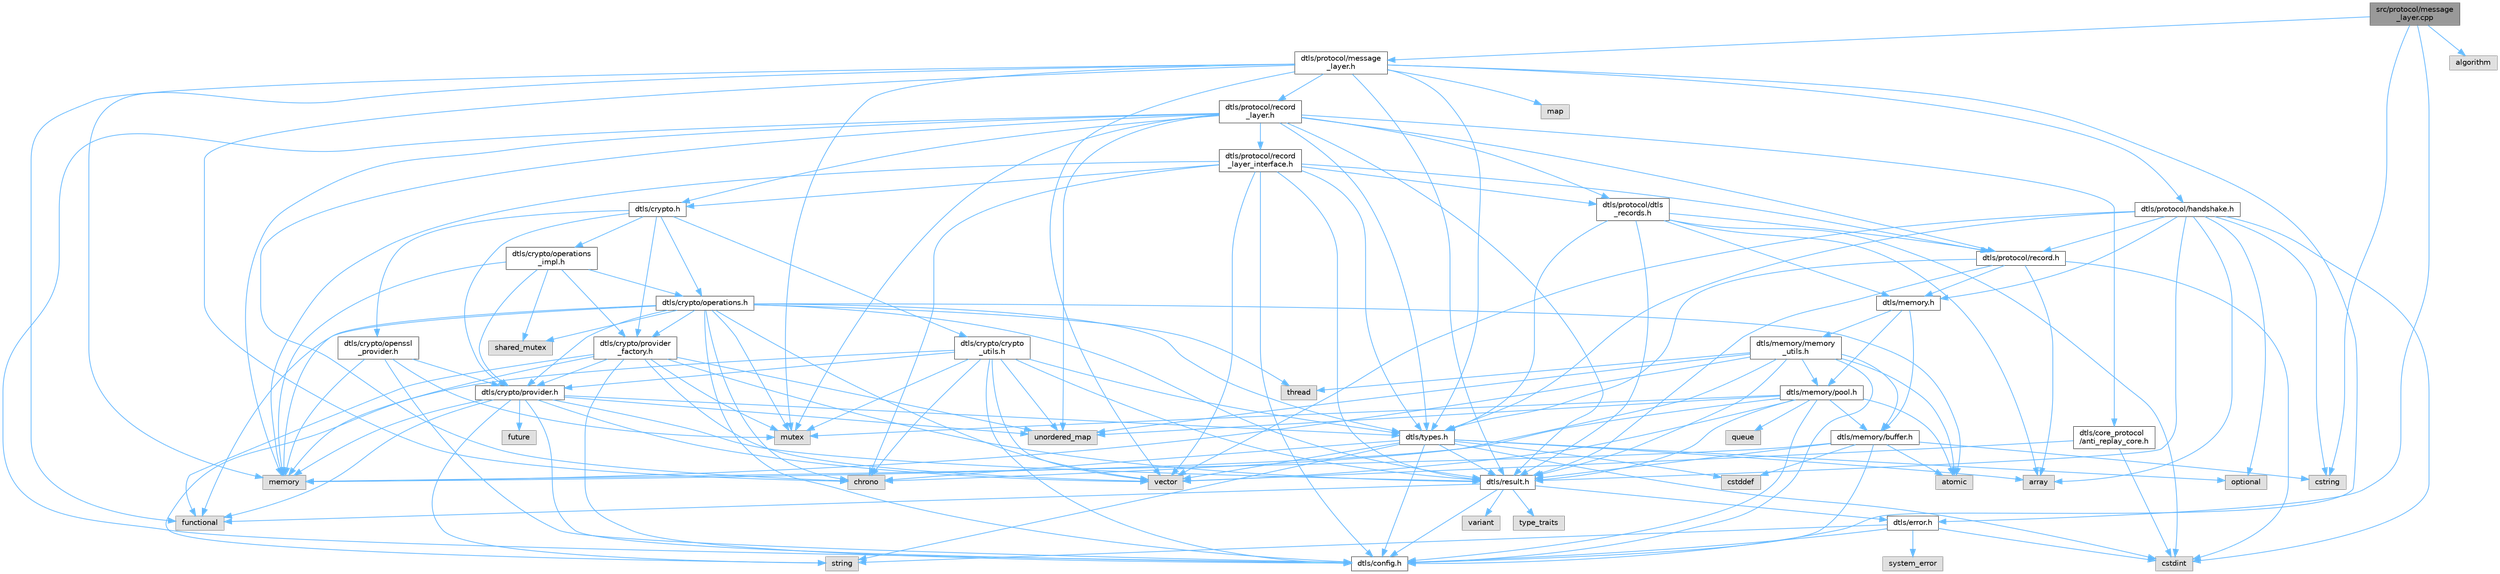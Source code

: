 digraph "src/protocol/message_layer.cpp"
{
 // LATEX_PDF_SIZE
  bgcolor="transparent";
  edge [fontname=Helvetica,fontsize=10,labelfontname=Helvetica,labelfontsize=10];
  node [fontname=Helvetica,fontsize=10,shape=box,height=0.2,width=0.4];
  Node1 [id="Node000001",label="src/protocol/message\l_layer.cpp",height=0.2,width=0.4,color="gray40", fillcolor="grey60", style="filled", fontcolor="black",tooltip=" "];
  Node1 -> Node2 [id="edge1_Node000001_Node000002",color="steelblue1",style="solid",tooltip=" "];
  Node2 [id="Node000002",label="dtls/protocol/message\l_layer.h",height=0.2,width=0.4,color="grey40", fillcolor="white", style="filled",URL="$message__layer_8h.html",tooltip=" "];
  Node2 -> Node3 [id="edge2_Node000002_Node000003",color="steelblue1",style="solid",tooltip=" "];
  Node3 [id="Node000003",label="dtls/config.h",height=0.2,width=0.4,color="grey40", fillcolor="white", style="filled",URL="$config_8h.html",tooltip=" "];
  Node2 -> Node4 [id="edge3_Node000002_Node000004",color="steelblue1",style="solid",tooltip=" "];
  Node4 [id="Node000004",label="dtls/types.h",height=0.2,width=0.4,color="grey40", fillcolor="white", style="filled",URL="$types_8h.html",tooltip="Core DTLS v1.3 Protocol Types and Constants."];
  Node4 -> Node3 [id="edge4_Node000004_Node000003",color="steelblue1",style="solid",tooltip=" "];
  Node4 -> Node5 [id="edge5_Node000004_Node000005",color="steelblue1",style="solid",tooltip=" "];
  Node5 [id="Node000005",label="dtls/result.h",height=0.2,width=0.4,color="grey40", fillcolor="white", style="filled",URL="$result_8h.html",tooltip=" "];
  Node5 -> Node3 [id="edge6_Node000005_Node000003",color="steelblue1",style="solid",tooltip=" "];
  Node5 -> Node6 [id="edge7_Node000005_Node000006",color="steelblue1",style="solid",tooltip=" "];
  Node6 [id="Node000006",label="dtls/error.h",height=0.2,width=0.4,color="grey40", fillcolor="white", style="filled",URL="$error_8h.html",tooltip=" "];
  Node6 -> Node3 [id="edge8_Node000006_Node000003",color="steelblue1",style="solid",tooltip=" "];
  Node6 -> Node7 [id="edge9_Node000006_Node000007",color="steelblue1",style="solid",tooltip=" "];
  Node7 [id="Node000007",label="system_error",height=0.2,width=0.4,color="grey60", fillcolor="#E0E0E0", style="filled",tooltip=" "];
  Node6 -> Node8 [id="edge10_Node000006_Node000008",color="steelblue1",style="solid",tooltip=" "];
  Node8 [id="Node000008",label="string",height=0.2,width=0.4,color="grey60", fillcolor="#E0E0E0", style="filled",tooltip=" "];
  Node6 -> Node9 [id="edge11_Node000006_Node000009",color="steelblue1",style="solid",tooltip=" "];
  Node9 [id="Node000009",label="cstdint",height=0.2,width=0.4,color="grey60", fillcolor="#E0E0E0", style="filled",tooltip=" "];
  Node5 -> Node10 [id="edge12_Node000005_Node000010",color="steelblue1",style="solid",tooltip=" "];
  Node10 [id="Node000010",label="variant",height=0.2,width=0.4,color="grey60", fillcolor="#E0E0E0", style="filled",tooltip=" "];
  Node5 -> Node11 [id="edge13_Node000005_Node000011",color="steelblue1",style="solid",tooltip=" "];
  Node11 [id="Node000011",label="functional",height=0.2,width=0.4,color="grey60", fillcolor="#E0E0E0", style="filled",tooltip=" "];
  Node5 -> Node12 [id="edge14_Node000005_Node000012",color="steelblue1",style="solid",tooltip=" "];
  Node12 [id="Node000012",label="type_traits",height=0.2,width=0.4,color="grey60", fillcolor="#E0E0E0", style="filled",tooltip=" "];
  Node4 -> Node9 [id="edge15_Node000004_Node000009",color="steelblue1",style="solid",tooltip=" "];
  Node4 -> Node13 [id="edge16_Node000004_Node000013",color="steelblue1",style="solid",tooltip=" "];
  Node13 [id="Node000013",label="cstddef",height=0.2,width=0.4,color="grey60", fillcolor="#E0E0E0", style="filled",tooltip=" "];
  Node4 -> Node14 [id="edge17_Node000004_Node000014",color="steelblue1",style="solid",tooltip=" "];
  Node14 [id="Node000014",label="array",height=0.2,width=0.4,color="grey60", fillcolor="#E0E0E0", style="filled",tooltip=" "];
  Node4 -> Node15 [id="edge18_Node000004_Node000015",color="steelblue1",style="solid",tooltip=" "];
  Node15 [id="Node000015",label="vector",height=0.2,width=0.4,color="grey60", fillcolor="#E0E0E0", style="filled",tooltip=" "];
  Node4 -> Node8 [id="edge19_Node000004_Node000008",color="steelblue1",style="solid",tooltip=" "];
  Node4 -> Node16 [id="edge20_Node000004_Node000016",color="steelblue1",style="solid",tooltip=" "];
  Node16 [id="Node000016",label="chrono",height=0.2,width=0.4,color="grey60", fillcolor="#E0E0E0", style="filled",tooltip=" "];
  Node4 -> Node17 [id="edge21_Node000004_Node000017",color="steelblue1",style="solid",tooltip=" "];
  Node17 [id="Node000017",label="optional",height=0.2,width=0.4,color="grey60", fillcolor="#E0E0E0", style="filled",tooltip=" "];
  Node2 -> Node5 [id="edge22_Node000002_Node000005",color="steelblue1",style="solid",tooltip=" "];
  Node2 -> Node18 [id="edge23_Node000002_Node000018",color="steelblue1",style="solid",tooltip=" "];
  Node18 [id="Node000018",label="dtls/protocol/handshake.h",height=0.2,width=0.4,color="grey40", fillcolor="white", style="filled",URL="$handshake_8h.html",tooltip=" "];
  Node18 -> Node4 [id="edge24_Node000018_Node000004",color="steelblue1",style="solid",tooltip=" "];
  Node18 -> Node5 [id="edge25_Node000018_Node000005",color="steelblue1",style="solid",tooltip=" "];
  Node18 -> Node19 [id="edge26_Node000018_Node000019",color="steelblue1",style="solid",tooltip=" "];
  Node19 [id="Node000019",label="dtls/memory.h",height=0.2,width=0.4,color="grey40", fillcolor="white", style="filled",URL="$memory_8h.html",tooltip=" "];
  Node19 -> Node20 [id="edge27_Node000019_Node000020",color="steelblue1",style="solid",tooltip=" "];
  Node20 [id="Node000020",label="dtls/memory/buffer.h",height=0.2,width=0.4,color="grey40", fillcolor="white", style="filled",URL="$buffer_8h.html",tooltip=" "];
  Node20 -> Node3 [id="edge28_Node000020_Node000003",color="steelblue1",style="solid",tooltip=" "];
  Node20 -> Node5 [id="edge29_Node000020_Node000005",color="steelblue1",style="solid",tooltip=" "];
  Node20 -> Node21 [id="edge30_Node000020_Node000021",color="steelblue1",style="solid",tooltip=" "];
  Node21 [id="Node000021",label="memory",height=0.2,width=0.4,color="grey60", fillcolor="#E0E0E0", style="filled",tooltip=" "];
  Node20 -> Node13 [id="edge31_Node000020_Node000013",color="steelblue1",style="solid",tooltip=" "];
  Node20 -> Node22 [id="edge32_Node000020_Node000022",color="steelblue1",style="solid",tooltip=" "];
  Node22 [id="Node000022",label="cstring",height=0.2,width=0.4,color="grey60", fillcolor="#E0E0E0", style="filled",tooltip=" "];
  Node20 -> Node23 [id="edge33_Node000020_Node000023",color="steelblue1",style="solid",tooltip=" "];
  Node23 [id="Node000023",label="atomic",height=0.2,width=0.4,color="grey60", fillcolor="#E0E0E0", style="filled",tooltip=" "];
  Node19 -> Node24 [id="edge34_Node000019_Node000024",color="steelblue1",style="solid",tooltip=" "];
  Node24 [id="Node000024",label="dtls/memory/pool.h",height=0.2,width=0.4,color="grey40", fillcolor="white", style="filled",URL="$pool_8h.html",tooltip=" "];
  Node24 -> Node3 [id="edge35_Node000024_Node000003",color="steelblue1",style="solid",tooltip=" "];
  Node24 -> Node5 [id="edge36_Node000024_Node000005",color="steelblue1",style="solid",tooltip=" "];
  Node24 -> Node20 [id="edge37_Node000024_Node000020",color="steelblue1",style="solid",tooltip=" "];
  Node24 -> Node21 [id="edge38_Node000024_Node000021",color="steelblue1",style="solid",tooltip=" "];
  Node24 -> Node25 [id="edge39_Node000024_Node000025",color="steelblue1",style="solid",tooltip=" "];
  Node25 [id="Node000025",label="queue",height=0.2,width=0.4,color="grey60", fillcolor="#E0E0E0", style="filled",tooltip=" "];
  Node24 -> Node26 [id="edge40_Node000024_Node000026",color="steelblue1",style="solid",tooltip=" "];
  Node26 [id="Node000026",label="mutex",height=0.2,width=0.4,color="grey60", fillcolor="#E0E0E0", style="filled",tooltip=" "];
  Node24 -> Node23 [id="edge41_Node000024_Node000023",color="steelblue1",style="solid",tooltip=" "];
  Node24 -> Node15 [id="edge42_Node000024_Node000015",color="steelblue1",style="solid",tooltip=" "];
  Node24 -> Node27 [id="edge43_Node000024_Node000027",color="steelblue1",style="solid",tooltip=" "];
  Node27 [id="Node000027",label="unordered_map",height=0.2,width=0.4,color="grey60", fillcolor="#E0E0E0", style="filled",tooltip=" "];
  Node19 -> Node28 [id="edge44_Node000019_Node000028",color="steelblue1",style="solid",tooltip=" "];
  Node28 [id="Node000028",label="dtls/memory/memory\l_utils.h",height=0.2,width=0.4,color="grey40", fillcolor="white", style="filled",URL="$memory__utils_8h.html",tooltip=" "];
  Node28 -> Node3 [id="edge45_Node000028_Node000003",color="steelblue1",style="solid",tooltip=" "];
  Node28 -> Node5 [id="edge46_Node000028_Node000005",color="steelblue1",style="solid",tooltip=" "];
  Node28 -> Node20 [id="edge47_Node000028_Node000020",color="steelblue1",style="solid",tooltip=" "];
  Node28 -> Node24 [id="edge48_Node000028_Node000024",color="steelblue1",style="solid",tooltip=" "];
  Node28 -> Node21 [id="edge49_Node000028_Node000021",color="steelblue1",style="solid",tooltip=" "];
  Node28 -> Node16 [id="edge50_Node000028_Node000016",color="steelblue1",style="solid",tooltip=" "];
  Node28 -> Node23 [id="edge51_Node000028_Node000023",color="steelblue1",style="solid",tooltip=" "];
  Node28 -> Node27 [id="edge52_Node000028_Node000027",color="steelblue1",style="solid",tooltip=" "];
  Node28 -> Node29 [id="edge53_Node000028_Node000029",color="steelblue1",style="solid",tooltip=" "];
  Node29 [id="Node000029",label="thread",height=0.2,width=0.4,color="grey60", fillcolor="#E0E0E0", style="filled",tooltip=" "];
  Node18 -> Node30 [id="edge54_Node000018_Node000030",color="steelblue1",style="solid",tooltip=" "];
  Node30 [id="Node000030",label="dtls/protocol/record.h",height=0.2,width=0.4,color="grey40", fillcolor="white", style="filled",URL="$record_8h.html",tooltip=" "];
  Node30 -> Node4 [id="edge55_Node000030_Node000004",color="steelblue1",style="solid",tooltip=" "];
  Node30 -> Node5 [id="edge56_Node000030_Node000005",color="steelblue1",style="solid",tooltip=" "];
  Node30 -> Node19 [id="edge57_Node000030_Node000019",color="steelblue1",style="solid",tooltip=" "];
  Node30 -> Node9 [id="edge58_Node000030_Node000009",color="steelblue1",style="solid",tooltip=" "];
  Node30 -> Node14 [id="edge59_Node000030_Node000014",color="steelblue1",style="solid",tooltip=" "];
  Node18 -> Node9 [id="edge60_Node000018_Node000009",color="steelblue1",style="solid",tooltip=" "];
  Node18 -> Node15 [id="edge61_Node000018_Node000015",color="steelblue1",style="solid",tooltip=" "];
  Node18 -> Node14 [id="edge62_Node000018_Node000014",color="steelblue1",style="solid",tooltip=" "];
  Node18 -> Node17 [id="edge63_Node000018_Node000017",color="steelblue1",style="solid",tooltip=" "];
  Node18 -> Node22 [id="edge64_Node000018_Node000022",color="steelblue1",style="solid",tooltip=" "];
  Node2 -> Node31 [id="edge65_Node000002_Node000031",color="steelblue1",style="solid",tooltip=" "];
  Node31 [id="Node000031",label="dtls/protocol/record\l_layer.h",height=0.2,width=0.4,color="grey40", fillcolor="white", style="filled",URL="$record__layer_8h.html",tooltip=" "];
  Node31 -> Node3 [id="edge66_Node000031_Node000003",color="steelblue1",style="solid",tooltip=" "];
  Node31 -> Node4 [id="edge67_Node000031_Node000004",color="steelblue1",style="solid",tooltip=" "];
  Node31 -> Node5 [id="edge68_Node000031_Node000005",color="steelblue1",style="solid",tooltip=" "];
  Node31 -> Node30 [id="edge69_Node000031_Node000030",color="steelblue1",style="solid",tooltip=" "];
  Node31 -> Node32 [id="edge70_Node000031_Node000032",color="steelblue1",style="solid",tooltip=" "];
  Node32 [id="Node000032",label="dtls/protocol/dtls\l_records.h",height=0.2,width=0.4,color="grey40", fillcolor="white", style="filled",URL="$dtls__records_8h.html",tooltip=" "];
  Node32 -> Node4 [id="edge71_Node000032_Node000004",color="steelblue1",style="solid",tooltip=" "];
  Node32 -> Node5 [id="edge72_Node000032_Node000005",color="steelblue1",style="solid",tooltip=" "];
  Node32 -> Node19 [id="edge73_Node000032_Node000019",color="steelblue1",style="solid",tooltip=" "];
  Node32 -> Node30 [id="edge74_Node000032_Node000030",color="steelblue1",style="solid",tooltip=" "];
  Node32 -> Node9 [id="edge75_Node000032_Node000009",color="steelblue1",style="solid",tooltip=" "];
  Node32 -> Node14 [id="edge76_Node000032_Node000014",color="steelblue1",style="solid",tooltip=" "];
  Node31 -> Node33 [id="edge77_Node000031_Node000033",color="steelblue1",style="solid",tooltip=" "];
  Node33 [id="Node000033",label="dtls/protocol/record\l_layer_interface.h",height=0.2,width=0.4,color="grey40", fillcolor="white", style="filled",URL="$record__layer__interface_8h.html",tooltip=" "];
  Node33 -> Node3 [id="edge78_Node000033_Node000003",color="steelblue1",style="solid",tooltip=" "];
  Node33 -> Node4 [id="edge79_Node000033_Node000004",color="steelblue1",style="solid",tooltip=" "];
  Node33 -> Node5 [id="edge80_Node000033_Node000005",color="steelblue1",style="solid",tooltip=" "];
  Node33 -> Node30 [id="edge81_Node000033_Node000030",color="steelblue1",style="solid",tooltip=" "];
  Node33 -> Node32 [id="edge82_Node000033_Node000032",color="steelblue1",style="solid",tooltip=" "];
  Node33 -> Node34 [id="edge83_Node000033_Node000034",color="steelblue1",style="solid",tooltip=" "];
  Node34 [id="Node000034",label="dtls/crypto.h",height=0.2,width=0.4,color="grey40", fillcolor="white", style="filled",URL="$crypto_8h.html",tooltip=" "];
  Node34 -> Node35 [id="edge84_Node000034_Node000035",color="steelblue1",style="solid",tooltip=" "];
  Node35 [id="Node000035",label="dtls/crypto/provider.h",height=0.2,width=0.4,color="grey40", fillcolor="white", style="filled",URL="$provider_8h.html",tooltip="DTLS v1.3 Cryptographic Provider Interface."];
  Node35 -> Node3 [id="edge85_Node000035_Node000003",color="steelblue1",style="solid",tooltip=" "];
  Node35 -> Node4 [id="edge86_Node000035_Node000004",color="steelblue1",style="solid",tooltip=" "];
  Node35 -> Node5 [id="edge87_Node000035_Node000005",color="steelblue1",style="solid",tooltip=" "];
  Node35 -> Node21 [id="edge88_Node000035_Node000021",color="steelblue1",style="solid",tooltip=" "];
  Node35 -> Node15 [id="edge89_Node000035_Node000015",color="steelblue1",style="solid",tooltip=" "];
  Node35 -> Node8 [id="edge90_Node000035_Node000008",color="steelblue1",style="solid",tooltip=" "];
  Node35 -> Node11 [id="edge91_Node000035_Node000011",color="steelblue1",style="solid",tooltip=" "];
  Node35 -> Node36 [id="edge92_Node000035_Node000036",color="steelblue1",style="solid",tooltip=" "];
  Node36 [id="Node000036",label="future",height=0.2,width=0.4,color="grey60", fillcolor="#E0E0E0", style="filled",tooltip=" "];
  Node35 -> Node27 [id="edge93_Node000035_Node000027",color="steelblue1",style="solid",tooltip=" "];
  Node34 -> Node37 [id="edge94_Node000034_Node000037",color="steelblue1",style="solid",tooltip=" "];
  Node37 [id="Node000037",label="dtls/crypto/provider\l_factory.h",height=0.2,width=0.4,color="grey40", fillcolor="white", style="filled",URL="$provider__factory_8h.html",tooltip=" "];
  Node37 -> Node3 [id="edge95_Node000037_Node000003",color="steelblue1",style="solid",tooltip=" "];
  Node37 -> Node35 [id="edge96_Node000037_Node000035",color="steelblue1",style="solid",tooltip=" "];
  Node37 -> Node5 [id="edge97_Node000037_Node000005",color="steelblue1",style="solid",tooltip=" "];
  Node37 -> Node21 [id="edge98_Node000037_Node000021",color="steelblue1",style="solid",tooltip=" "];
  Node37 -> Node15 [id="edge99_Node000037_Node000015",color="steelblue1",style="solid",tooltip=" "];
  Node37 -> Node11 [id="edge100_Node000037_Node000011",color="steelblue1",style="solid",tooltip=" "];
  Node37 -> Node27 [id="edge101_Node000037_Node000027",color="steelblue1",style="solid",tooltip=" "];
  Node37 -> Node26 [id="edge102_Node000037_Node000026",color="steelblue1",style="solid",tooltip=" "];
  Node34 -> Node38 [id="edge103_Node000034_Node000038",color="steelblue1",style="solid",tooltip=" "];
  Node38 [id="Node000038",label="dtls/crypto/openssl\l_provider.h",height=0.2,width=0.4,color="grey40", fillcolor="white", style="filled",URL="$openssl__provider_8h.html",tooltip=" "];
  Node38 -> Node3 [id="edge104_Node000038_Node000003",color="steelblue1",style="solid",tooltip=" "];
  Node38 -> Node35 [id="edge105_Node000038_Node000035",color="steelblue1",style="solid",tooltip=" "];
  Node38 -> Node21 [id="edge106_Node000038_Node000021",color="steelblue1",style="solid",tooltip=" "];
  Node38 -> Node26 [id="edge107_Node000038_Node000026",color="steelblue1",style="solid",tooltip=" "];
  Node34 -> Node39 [id="edge108_Node000034_Node000039",color="steelblue1",style="solid",tooltip=" "];
  Node39 [id="Node000039",label="dtls/crypto/crypto\l_utils.h",height=0.2,width=0.4,color="grey40", fillcolor="white", style="filled",URL="$crypto__utils_8h.html",tooltip=" "];
  Node39 -> Node3 [id="edge109_Node000039_Node000003",color="steelblue1",style="solid",tooltip=" "];
  Node39 -> Node4 [id="edge110_Node000039_Node000004",color="steelblue1",style="solid",tooltip=" "];
  Node39 -> Node5 [id="edge111_Node000039_Node000005",color="steelblue1",style="solid",tooltip=" "];
  Node39 -> Node35 [id="edge112_Node000039_Node000035",color="steelblue1",style="solid",tooltip=" "];
  Node39 -> Node15 [id="edge113_Node000039_Node000015",color="steelblue1",style="solid",tooltip=" "];
  Node39 -> Node8 [id="edge114_Node000039_Node000008",color="steelblue1",style="solid",tooltip=" "];
  Node39 -> Node16 [id="edge115_Node000039_Node000016",color="steelblue1",style="solid",tooltip=" "];
  Node39 -> Node26 [id="edge116_Node000039_Node000026",color="steelblue1",style="solid",tooltip=" "];
  Node39 -> Node27 [id="edge117_Node000039_Node000027",color="steelblue1",style="solid",tooltip=" "];
  Node34 -> Node40 [id="edge118_Node000034_Node000040",color="steelblue1",style="solid",tooltip=" "];
  Node40 [id="Node000040",label="dtls/crypto/operations.h",height=0.2,width=0.4,color="grey40", fillcolor="white", style="filled",URL="$operations_8h.html",tooltip=" "];
  Node40 -> Node3 [id="edge119_Node000040_Node000003",color="steelblue1",style="solid",tooltip=" "];
  Node40 -> Node4 [id="edge120_Node000040_Node000004",color="steelblue1",style="solid",tooltip=" "];
  Node40 -> Node5 [id="edge121_Node000040_Node000005",color="steelblue1",style="solid",tooltip=" "];
  Node40 -> Node35 [id="edge122_Node000040_Node000035",color="steelblue1",style="solid",tooltip=" "];
  Node40 -> Node37 [id="edge123_Node000040_Node000037",color="steelblue1",style="solid",tooltip=" "];
  Node40 -> Node21 [id="edge124_Node000040_Node000021",color="steelblue1",style="solid",tooltip=" "];
  Node40 -> Node15 [id="edge125_Node000040_Node000015",color="steelblue1",style="solid",tooltip=" "];
  Node40 -> Node11 [id="edge126_Node000040_Node000011",color="steelblue1",style="solid",tooltip=" "];
  Node40 -> Node41 [id="edge127_Node000040_Node000041",color="steelblue1",style="solid",tooltip=" "];
  Node41 [id="Node000041",label="shared_mutex",height=0.2,width=0.4,color="grey60", fillcolor="#E0E0E0", style="filled",tooltip=" "];
  Node40 -> Node23 [id="edge128_Node000040_Node000023",color="steelblue1",style="solid",tooltip=" "];
  Node40 -> Node29 [id="edge129_Node000040_Node000029",color="steelblue1",style="solid",tooltip=" "];
  Node40 -> Node26 [id="edge130_Node000040_Node000026",color="steelblue1",style="solid",tooltip=" "];
  Node40 -> Node16 [id="edge131_Node000040_Node000016",color="steelblue1",style="solid",tooltip=" "];
  Node34 -> Node42 [id="edge132_Node000034_Node000042",color="steelblue1",style="solid",tooltip=" "];
  Node42 [id="Node000042",label="dtls/crypto/operations\l_impl.h",height=0.2,width=0.4,color="grey40", fillcolor="white", style="filled",URL="$operations__impl_8h.html",tooltip=" "];
  Node42 -> Node40 [id="edge133_Node000042_Node000040",color="steelblue1",style="solid",tooltip=" "];
  Node42 -> Node35 [id="edge134_Node000042_Node000035",color="steelblue1",style="solid",tooltip=" "];
  Node42 -> Node37 [id="edge135_Node000042_Node000037",color="steelblue1",style="solid",tooltip=" "];
  Node42 -> Node21 [id="edge136_Node000042_Node000021",color="steelblue1",style="solid",tooltip=" "];
  Node42 -> Node41 [id="edge137_Node000042_Node000041",color="steelblue1",style="solid",tooltip=" "];
  Node33 -> Node21 [id="edge138_Node000033_Node000021",color="steelblue1",style="solid",tooltip=" "];
  Node33 -> Node15 [id="edge139_Node000033_Node000015",color="steelblue1",style="solid",tooltip=" "];
  Node33 -> Node16 [id="edge140_Node000033_Node000016",color="steelblue1",style="solid",tooltip=" "];
  Node31 -> Node43 [id="edge141_Node000031_Node000043",color="steelblue1",style="solid",tooltip=" "];
  Node43 [id="Node000043",label="dtls/core_protocol\l/anti_replay_core.h",height=0.2,width=0.4,color="grey40", fillcolor="white", style="filled",URL="$anti__replay__core_8h.html",tooltip=" "];
  Node43 -> Node9 [id="edge142_Node000043_Node000009",color="steelblue1",style="solid",tooltip=" "];
  Node43 -> Node15 [id="edge143_Node000043_Node000015",color="steelblue1",style="solid",tooltip=" "];
  Node31 -> Node34 [id="edge144_Node000031_Node000034",color="steelblue1",style="solid",tooltip=" "];
  Node31 -> Node21 [id="edge145_Node000031_Node000021",color="steelblue1",style="solid",tooltip=" "];
  Node31 -> Node26 [id="edge146_Node000031_Node000026",color="steelblue1",style="solid",tooltip=" "];
  Node31 -> Node27 [id="edge147_Node000031_Node000027",color="steelblue1",style="solid",tooltip=" "];
  Node31 -> Node16 [id="edge148_Node000031_Node000016",color="steelblue1",style="solid",tooltip=" "];
  Node2 -> Node21 [id="edge149_Node000002_Node000021",color="steelblue1",style="solid",tooltip=" "];
  Node2 -> Node15 [id="edge150_Node000002_Node000015",color="steelblue1",style="solid",tooltip=" "];
  Node2 -> Node44 [id="edge151_Node000002_Node000044",color="steelblue1",style="solid",tooltip=" "];
  Node44 [id="Node000044",label="map",height=0.2,width=0.4,color="grey60", fillcolor="#E0E0E0", style="filled",tooltip=" "];
  Node2 -> Node26 [id="edge152_Node000002_Node000026",color="steelblue1",style="solid",tooltip=" "];
  Node2 -> Node16 [id="edge153_Node000002_Node000016",color="steelblue1",style="solid",tooltip=" "];
  Node2 -> Node11 [id="edge154_Node000002_Node000011",color="steelblue1",style="solid",tooltip=" "];
  Node1 -> Node6 [id="edge155_Node000001_Node000006",color="steelblue1",style="solid",tooltip=" "];
  Node1 -> Node45 [id="edge156_Node000001_Node000045",color="steelblue1",style="solid",tooltip=" "];
  Node45 [id="Node000045",label="algorithm",height=0.2,width=0.4,color="grey60", fillcolor="#E0E0E0", style="filled",tooltip=" "];
  Node1 -> Node22 [id="edge157_Node000001_Node000022",color="steelblue1",style="solid",tooltip=" "];
}
